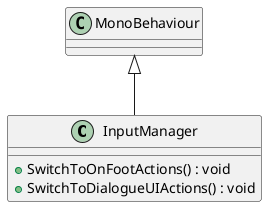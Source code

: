 @startuml
class InputManager {
    + SwitchToOnFootActions() : void
    + SwitchToDialogueUIActions() : void
}
MonoBehaviour <|-- InputManager
@enduml
